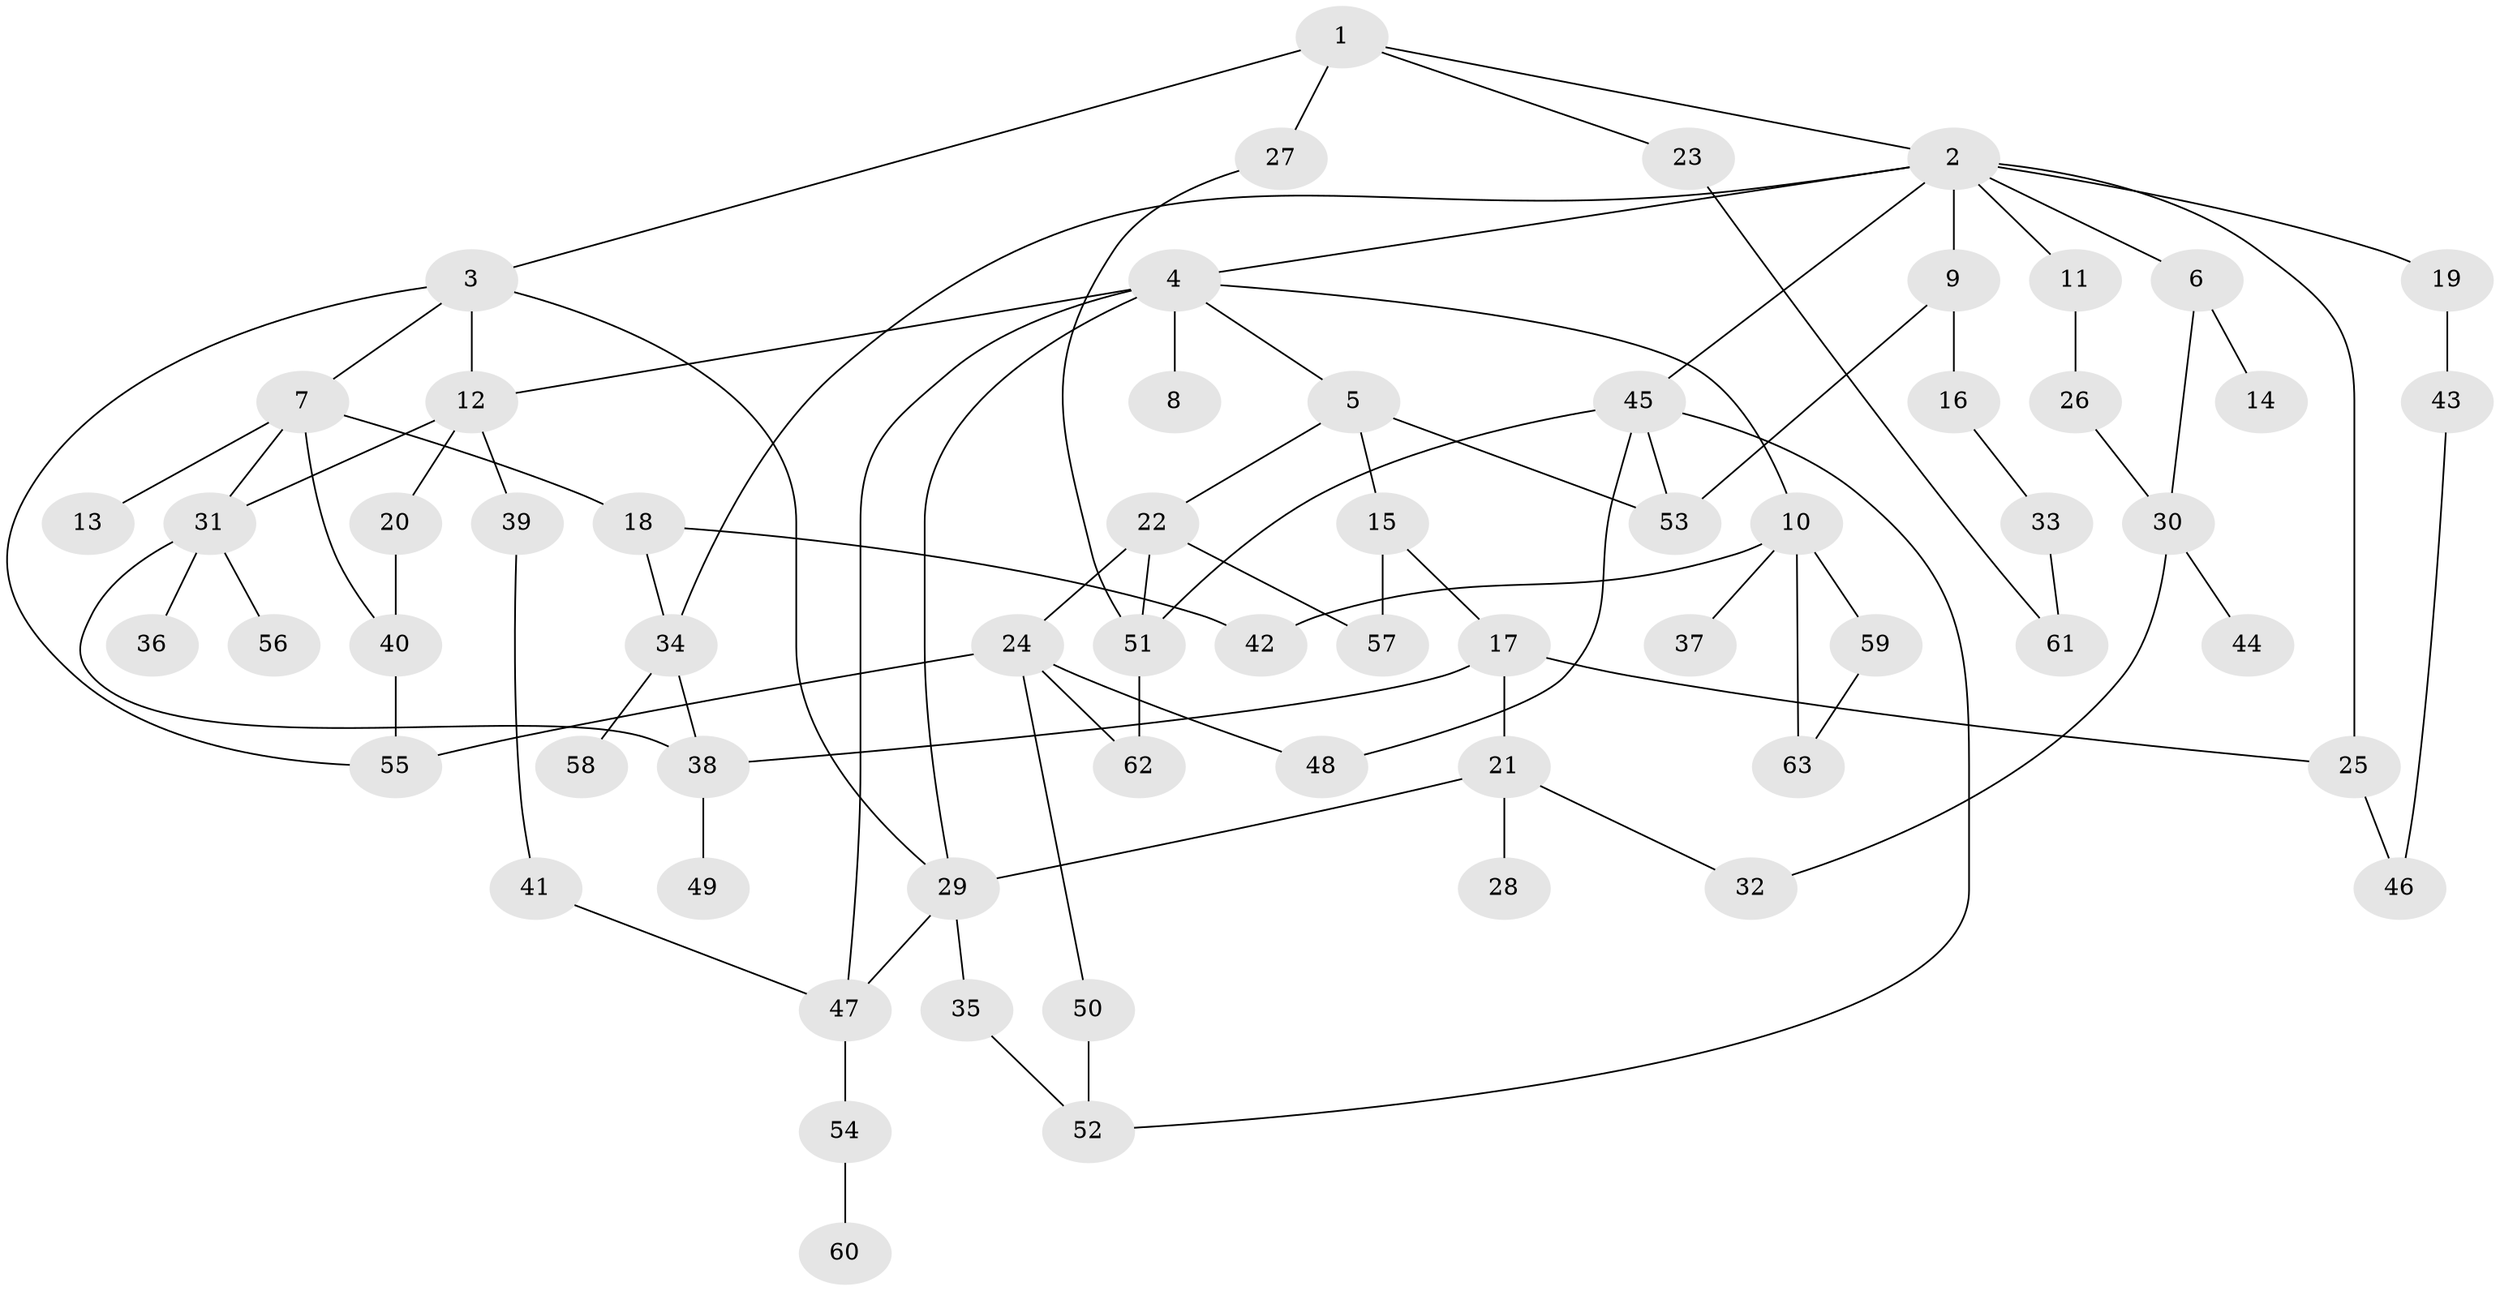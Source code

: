 // coarse degree distribution, {4: 0.2, 9: 0.025, 8: 0.05, 6: 0.05, 2: 0.2, 5: 0.1, 1: 0.25, 3: 0.125}
// Generated by graph-tools (version 1.1) at 2025/41/03/06/25 10:41:29]
// undirected, 63 vertices, 90 edges
graph export_dot {
graph [start="1"]
  node [color=gray90,style=filled];
  1;
  2;
  3;
  4;
  5;
  6;
  7;
  8;
  9;
  10;
  11;
  12;
  13;
  14;
  15;
  16;
  17;
  18;
  19;
  20;
  21;
  22;
  23;
  24;
  25;
  26;
  27;
  28;
  29;
  30;
  31;
  32;
  33;
  34;
  35;
  36;
  37;
  38;
  39;
  40;
  41;
  42;
  43;
  44;
  45;
  46;
  47;
  48;
  49;
  50;
  51;
  52;
  53;
  54;
  55;
  56;
  57;
  58;
  59;
  60;
  61;
  62;
  63;
  1 -- 2;
  1 -- 3;
  1 -- 23;
  1 -- 27;
  2 -- 4;
  2 -- 6;
  2 -- 9;
  2 -- 11;
  2 -- 19;
  2 -- 25;
  2 -- 45;
  2 -- 34;
  3 -- 7;
  3 -- 12;
  3 -- 29;
  3 -- 55;
  4 -- 5;
  4 -- 8;
  4 -- 10;
  4 -- 47;
  4 -- 29;
  4 -- 12;
  5 -- 15;
  5 -- 22;
  5 -- 53;
  6 -- 14;
  6 -- 30;
  7 -- 13;
  7 -- 18;
  7 -- 31;
  7 -- 40;
  9 -- 16;
  9 -- 53;
  10 -- 37;
  10 -- 59;
  10 -- 63;
  10 -- 42;
  11 -- 26;
  12 -- 20;
  12 -- 39;
  12 -- 31;
  15 -- 17;
  15 -- 57;
  16 -- 33;
  17 -- 21;
  17 -- 25;
  17 -- 38;
  18 -- 34;
  18 -- 42;
  19 -- 43;
  20 -- 40;
  21 -- 28;
  21 -- 29;
  21 -- 32;
  22 -- 24;
  22 -- 51;
  22 -- 57;
  23 -- 61;
  24 -- 48;
  24 -- 50;
  24 -- 55;
  24 -- 62;
  25 -- 46;
  26 -- 30;
  27 -- 51;
  29 -- 35;
  29 -- 47;
  30 -- 32;
  30 -- 44;
  31 -- 36;
  31 -- 38;
  31 -- 56;
  33 -- 61;
  34 -- 58;
  34 -- 38;
  35 -- 52;
  38 -- 49;
  39 -- 41;
  40 -- 55;
  41 -- 47;
  43 -- 46;
  45 -- 51;
  45 -- 48;
  45 -- 52;
  45 -- 53;
  47 -- 54;
  50 -- 52;
  51 -- 62;
  54 -- 60;
  59 -- 63;
}
